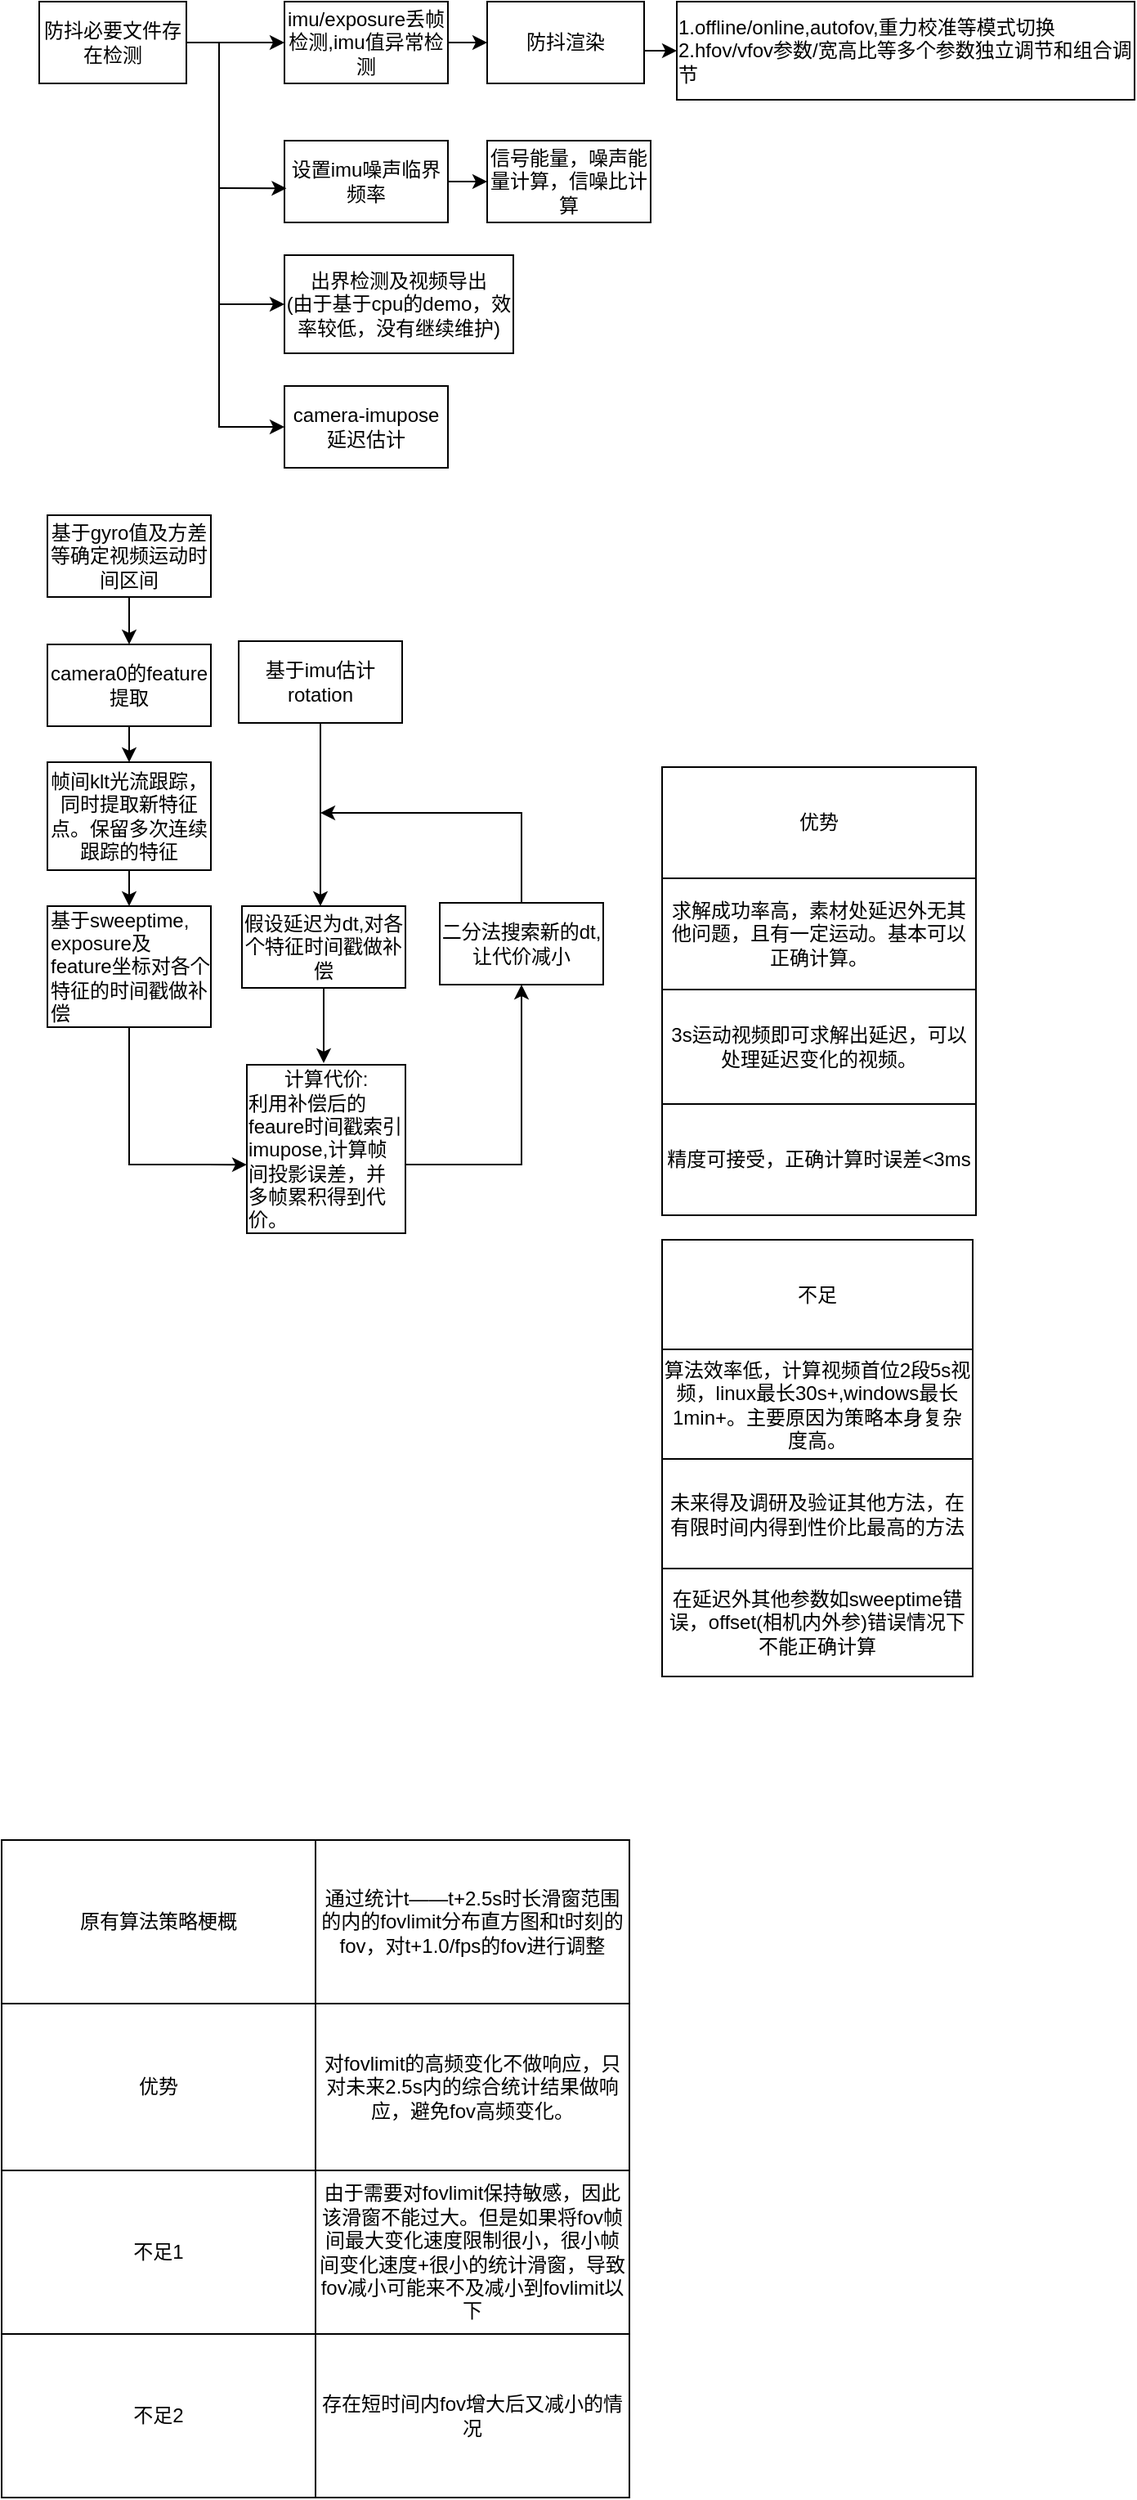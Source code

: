 <mxfile version="16.4.5" type="github">
  <diagram id="7Ata5RO5lJRYupNyB6cd" name="Page-1">
    <mxGraphModel dx="934" dy="547" grid="0" gridSize="10" guides="1" tooltips="1" connect="1" arrows="1" fold="1" page="1" pageScale="1" pageWidth="827" pageHeight="1169" math="0" shadow="0">
      <root>
        <mxCell id="0" />
        <mxCell id="1" parent="0" />
        <mxCell id="CHusvIksEPEJU4cAvi0p-1" value="防抖必要文件存在检测" style="rounded=0;whiteSpace=wrap;html=1;" parent="1" vertex="1">
          <mxGeometry x="50" y="65" width="90" height="50" as="geometry" />
        </mxCell>
        <mxCell id="CHusvIksEPEJU4cAvi0p-2" value="" style="endArrow=classic;html=1;rounded=0;exitX=1;exitY=0.5;exitDx=0;exitDy=0;entryX=0;entryY=0.5;entryDx=0;entryDy=0;" parent="1" source="CHusvIksEPEJU4cAvi0p-1" edge="1" target="CHusvIksEPEJU4cAvi0p-3">
          <mxGeometry width="50" height="50" relative="1" as="geometry">
            <mxPoint x="390" y="430" as="sourcePoint" />
            <mxPoint x="95" y="170" as="targetPoint" />
            <Array as="points" />
          </mxGeometry>
        </mxCell>
        <mxCell id="CHusvIksEPEJU4cAvi0p-3" value="&lt;div&gt;imu/exposure丢帧检测,imu值异常检测&lt;/div&gt;" style="rounded=0;whiteSpace=wrap;html=1;" parent="1" vertex="1">
          <mxGeometry x="200" y="65" width="100" height="50" as="geometry" />
        </mxCell>
        <mxCell id="Qn_3-dmqvA78tIA6TZ19-1" value="&lt;div&gt;防抖渲染&lt;br&gt;&lt;/div&gt;" style="rounded=0;whiteSpace=wrap;html=1;" vertex="1" parent="1">
          <mxGeometry x="324" y="65" width="96" height="50" as="geometry" />
        </mxCell>
        <mxCell id="Qn_3-dmqvA78tIA6TZ19-2" value="" style="endArrow=classic;html=1;rounded=0;entryX=0;entryY=0.5;entryDx=0;entryDy=0;exitX=1;exitY=0.5;exitDx=0;exitDy=0;" edge="1" parent="1" source="CHusvIksEPEJU4cAvi0p-3" target="Qn_3-dmqvA78tIA6TZ19-1">
          <mxGeometry width="50" height="50" relative="1" as="geometry">
            <mxPoint x="95" y="220" as="sourcePoint" />
            <mxPoint x="94.66" y="255.0" as="targetPoint" />
            <Array as="points" />
          </mxGeometry>
        </mxCell>
        <mxCell id="Qn_3-dmqvA78tIA6TZ19-6" value="&lt;div&gt;设置imu噪声临界频率&lt;/div&gt;" style="rounded=0;whiteSpace=wrap;html=1;" vertex="1" parent="1">
          <mxGeometry x="200" y="150" width="100" height="50" as="geometry" />
        </mxCell>
        <mxCell id="Qn_3-dmqvA78tIA6TZ19-7" value="信号能量，噪声能量计算，信噪比计算" style="rounded=0;whiteSpace=wrap;html=1;" vertex="1" parent="1">
          <mxGeometry x="324" y="150" width="100" height="50" as="geometry" />
        </mxCell>
        <mxCell id="Qn_3-dmqvA78tIA6TZ19-8" value="" style="endArrow=classic;html=1;rounded=0;exitX=1;exitY=0.5;exitDx=0;exitDy=0;entryX=0;entryY=0.5;entryDx=0;entryDy=0;" edge="1" parent="1" source="Qn_3-dmqvA78tIA6TZ19-6" target="Qn_3-dmqvA78tIA6TZ19-7">
          <mxGeometry width="50" height="50" relative="1" as="geometry">
            <mxPoint x="360" y="260" as="sourcePoint" />
            <mxPoint x="410" y="210" as="targetPoint" />
          </mxGeometry>
        </mxCell>
        <mxCell id="Qn_3-dmqvA78tIA6TZ19-11" value="&lt;div align=&quot;left&quot;&gt;1.offline/online,autofov,重力校准等模式切换&lt;/div&gt;&lt;div align=&quot;left&quot;&gt;2.hfov/vfov参数/宽高比等多个参数独立调节和组合调节&lt;br&gt;&lt;/div&gt;" style="rounded=0;whiteSpace=wrap;html=1;" vertex="1" parent="1">
          <mxGeometry x="440" y="65" width="280" height="60" as="geometry" />
        </mxCell>
        <mxCell id="Qn_3-dmqvA78tIA6TZ19-12" value="" style="endArrow=classic;html=1;rounded=0;shadow=0;" edge="1" parent="1">
          <mxGeometry width="50" height="50" relative="1" as="geometry">
            <mxPoint x="420" y="95" as="sourcePoint" />
            <mxPoint x="440" y="95" as="targetPoint" />
            <Array as="points" />
          </mxGeometry>
        </mxCell>
        <mxCell id="Qn_3-dmqvA78tIA6TZ19-14" value="" style="endArrow=classic;html=1;rounded=0;entryX=0;entryY=0.5;entryDx=0;entryDy=0;" edge="1" parent="1" target="Qn_3-dmqvA78tIA6TZ19-16">
          <mxGeometry width="50" height="50" relative="1" as="geometry">
            <mxPoint x="160" y="90" as="sourcePoint" />
            <mxPoint x="200" y="240" as="targetPoint" />
            <Array as="points">
              <mxPoint x="160" y="325" />
            </Array>
          </mxGeometry>
        </mxCell>
        <mxCell id="Qn_3-dmqvA78tIA6TZ19-15" value="" style="endArrow=classic;html=1;rounded=0;entryX=0.012;entryY=0.583;entryDx=0;entryDy=0;entryPerimeter=0;" edge="1" parent="1" target="Qn_3-dmqvA78tIA6TZ19-6">
          <mxGeometry width="50" height="50" relative="1" as="geometry">
            <mxPoint x="160" y="179" as="sourcePoint" />
            <mxPoint x="280" y="150" as="targetPoint" />
          </mxGeometry>
        </mxCell>
        <mxCell id="Qn_3-dmqvA78tIA6TZ19-16" value="camera-imupose延迟估计" style="rounded=0;whiteSpace=wrap;html=1;" vertex="1" parent="1">
          <mxGeometry x="200" y="300" width="100" height="50" as="geometry" />
        </mxCell>
        <mxCell id="Qn_3-dmqvA78tIA6TZ19-17" value="&lt;div&gt;出界检测及视频导出&lt;/div&gt;&lt;div&gt;(由于基于cpu的demo，效率较低，没有继续维护)&lt;br&gt;&lt;/div&gt;" style="rounded=0;whiteSpace=wrap;html=1;" vertex="1" parent="1">
          <mxGeometry x="200" y="220" width="140" height="60" as="geometry" />
        </mxCell>
        <mxCell id="Qn_3-dmqvA78tIA6TZ19-18" value="" style="endArrow=classic;html=1;rounded=0;entryX=0;entryY=0.5;entryDx=0;entryDy=0;" edge="1" parent="1" target="Qn_3-dmqvA78tIA6TZ19-17">
          <mxGeometry width="50" height="50" relative="1" as="geometry">
            <mxPoint x="160" y="250" as="sourcePoint" />
            <mxPoint x="380" y="130" as="targetPoint" />
          </mxGeometry>
        </mxCell>
        <mxCell id="Qn_3-dmqvA78tIA6TZ19-19" value="基于imu估计rotation" style="rounded=0;whiteSpace=wrap;html=1;" vertex="1" parent="1">
          <mxGeometry x="172" y="456" width="100" height="50" as="geometry" />
        </mxCell>
        <mxCell id="Qn_3-dmqvA78tIA6TZ19-20" value="camera0的feature提取" style="rounded=0;whiteSpace=wrap;html=1;" vertex="1" parent="1">
          <mxGeometry x="55" y="458" width="100" height="50" as="geometry" />
        </mxCell>
        <mxCell id="Qn_3-dmqvA78tIA6TZ19-21" value="&lt;div align=&quot;center&quot;&gt;帧间klt光流跟踪，同时提取新特征点。保留多次连续跟踪的特征&lt;/div&gt;" style="rounded=0;whiteSpace=wrap;html=1;align=center;" vertex="1" parent="1">
          <mxGeometry x="55" y="530" width="100" height="66" as="geometry" />
        </mxCell>
        <mxCell id="Qn_3-dmqvA78tIA6TZ19-22" value="&lt;div align=&quot;left&quot;&gt;基于sweeptime,&lt;/div&gt;&lt;div align=&quot;left&quot;&gt;exposure及feature坐标对各个特征的时间戳做补偿&lt;br&gt;&lt;/div&gt;" style="rounded=0;whiteSpace=wrap;html=1;align=left;" vertex="1" parent="1">
          <mxGeometry x="55" y="618" width="100" height="74" as="geometry" />
        </mxCell>
        <mxCell id="Qn_3-dmqvA78tIA6TZ19-23" value="假设延迟为dt,对各个特征时间戳做补偿" style="rounded=0;whiteSpace=wrap;html=1;" vertex="1" parent="1">
          <mxGeometry x="174" y="618" width="100" height="50" as="geometry" />
        </mxCell>
        <mxCell id="Qn_3-dmqvA78tIA6TZ19-24" value="&lt;div&gt;计算代价:&lt;/div&gt;&lt;div align=&quot;left&quot;&gt;利用补偿后的feaure时间戳索引imupose,计算帧间投影误差，并多帧累积得到代价。&lt;/div&gt;" style="rounded=0;whiteSpace=wrap;html=1;" vertex="1" parent="1">
          <mxGeometry x="177" y="715" width="97" height="103" as="geometry" />
        </mxCell>
        <mxCell id="Qn_3-dmqvA78tIA6TZ19-25" value="基于gyro值及方差等确定视频运动时间区间" style="rounded=0;whiteSpace=wrap;html=1;" vertex="1" parent="1">
          <mxGeometry x="55" y="379" width="100" height="50" as="geometry" />
        </mxCell>
        <mxCell id="Qn_3-dmqvA78tIA6TZ19-27" value="二分法搜索新的dt,让代价减小" style="rounded=0;whiteSpace=wrap;html=1;" vertex="1" parent="1">
          <mxGeometry x="295" y="616" width="100" height="50" as="geometry" />
        </mxCell>
        <mxCell id="Qn_3-dmqvA78tIA6TZ19-28" value="" style="endArrow=classic;html=1;rounded=0;shadow=0;exitX=0.5;exitY=1;exitDx=0;exitDy=0;entryX=0.5;entryY=0;entryDx=0;entryDy=0;" edge="1" parent="1" source="Qn_3-dmqvA78tIA6TZ19-25" target="Qn_3-dmqvA78tIA6TZ19-20">
          <mxGeometry width="50" height="50" relative="1" as="geometry">
            <mxPoint x="313" y="630" as="sourcePoint" />
            <mxPoint x="363" y="580" as="targetPoint" />
          </mxGeometry>
        </mxCell>
        <mxCell id="Qn_3-dmqvA78tIA6TZ19-29" value="" style="endArrow=classic;html=1;rounded=0;shadow=0;exitX=0.5;exitY=1;exitDx=0;exitDy=0;entryX=0.5;entryY=0;entryDx=0;entryDy=0;" edge="1" parent="1" source="Qn_3-dmqvA78tIA6TZ19-20" target="Qn_3-dmqvA78tIA6TZ19-21">
          <mxGeometry width="50" height="50" relative="1" as="geometry">
            <mxPoint x="313" y="630" as="sourcePoint" />
            <mxPoint x="363" y="580" as="targetPoint" />
          </mxGeometry>
        </mxCell>
        <mxCell id="Qn_3-dmqvA78tIA6TZ19-31" value="" style="endArrow=classic;html=1;rounded=0;shadow=0;exitX=0.5;exitY=1;exitDx=0;exitDy=0;entryX=0.5;entryY=0;entryDx=0;entryDy=0;" edge="1" parent="1" source="Qn_3-dmqvA78tIA6TZ19-21" target="Qn_3-dmqvA78tIA6TZ19-22">
          <mxGeometry width="50" height="50" relative="1" as="geometry">
            <mxPoint x="313" y="630" as="sourcePoint" />
            <mxPoint x="363" y="580" as="targetPoint" />
          </mxGeometry>
        </mxCell>
        <mxCell id="Qn_3-dmqvA78tIA6TZ19-33" value="" style="endArrow=classic;html=1;rounded=0;shadow=0;exitX=0.5;exitY=1;exitDx=0;exitDy=0;entryX=0;entryY=0.593;entryDx=0;entryDy=0;entryPerimeter=0;" edge="1" parent="1" source="Qn_3-dmqvA78tIA6TZ19-22" target="Qn_3-dmqvA78tIA6TZ19-24">
          <mxGeometry width="50" height="50" relative="1" as="geometry">
            <mxPoint x="313" y="630" as="sourcePoint" />
            <mxPoint x="363" y="580" as="targetPoint" />
            <Array as="points">
              <mxPoint x="105" y="776" />
            </Array>
          </mxGeometry>
        </mxCell>
        <mxCell id="Qn_3-dmqvA78tIA6TZ19-34" value="" style="endArrow=classic;html=1;rounded=0;shadow=0;exitX=0.5;exitY=1;exitDx=0;exitDy=0;" edge="1" parent="1" source="Qn_3-dmqvA78tIA6TZ19-19">
          <mxGeometry width="50" height="50" relative="1" as="geometry">
            <mxPoint x="313" y="630" as="sourcePoint" />
            <mxPoint x="222" y="618" as="targetPoint" />
          </mxGeometry>
        </mxCell>
        <mxCell id="Qn_3-dmqvA78tIA6TZ19-35" value="" style="endArrow=classic;html=1;rounded=0;shadow=0;exitX=0.5;exitY=1;exitDx=0;exitDy=0;" edge="1" parent="1" source="Qn_3-dmqvA78tIA6TZ19-23">
          <mxGeometry width="50" height="50" relative="1" as="geometry">
            <mxPoint x="313" y="630" as="sourcePoint" />
            <mxPoint x="224" y="714" as="targetPoint" />
          </mxGeometry>
        </mxCell>
        <mxCell id="Qn_3-dmqvA78tIA6TZ19-36" value="" style="endArrow=classic;html=1;rounded=0;shadow=0;exitX=1;exitY=0.592;exitDx=0;exitDy=0;exitPerimeter=0;entryX=0.5;entryY=1;entryDx=0;entryDy=0;" edge="1" parent="1" source="Qn_3-dmqvA78tIA6TZ19-24" target="Qn_3-dmqvA78tIA6TZ19-27">
          <mxGeometry width="50" height="50" relative="1" as="geometry">
            <mxPoint x="254" y="677" as="sourcePoint" />
            <mxPoint x="304" y="627" as="targetPoint" />
            <Array as="points">
              <mxPoint x="345" y="776" />
            </Array>
          </mxGeometry>
        </mxCell>
        <mxCell id="Qn_3-dmqvA78tIA6TZ19-37" value="" style="endArrow=classic;html=1;rounded=0;shadow=0;exitX=0.5;exitY=0;exitDx=0;exitDy=0;" edge="1" parent="1" source="Qn_3-dmqvA78tIA6TZ19-27">
          <mxGeometry width="50" height="50" relative="1" as="geometry">
            <mxPoint x="254" y="677" as="sourcePoint" />
            <mxPoint x="222" y="561" as="targetPoint" />
            <Array as="points">
              <mxPoint x="345" y="561" />
            </Array>
          </mxGeometry>
        </mxCell>
        <mxCell id="Qn_3-dmqvA78tIA6TZ19-52" value="" style="shape=table;startSize=0;container=1;collapsible=0;childLayout=tableLayout;" vertex="1" parent="1">
          <mxGeometry x="431" y="533" width="192" height="274" as="geometry" />
        </mxCell>
        <mxCell id="Qn_3-dmqvA78tIA6TZ19-53" value="" style="shape=tableRow;horizontal=0;startSize=0;swimlaneHead=0;swimlaneBody=0;top=0;left=0;bottom=0;right=0;collapsible=0;dropTarget=0;fillColor=none;points=[[0,0.5],[1,0.5]];portConstraint=eastwest;" vertex="1" parent="Qn_3-dmqvA78tIA6TZ19-52">
          <mxGeometry width="192" height="68" as="geometry" />
        </mxCell>
        <mxCell id="Qn_3-dmqvA78tIA6TZ19-54" value="优势" style="shape=partialRectangle;html=1;whiteSpace=wrap;connectable=0;overflow=hidden;fillColor=none;top=0;left=0;bottom=0;right=0;pointerEvents=1;" vertex="1" parent="Qn_3-dmqvA78tIA6TZ19-53">
          <mxGeometry width="192" height="68" as="geometry">
            <mxRectangle width="192" height="68" as="alternateBounds" />
          </mxGeometry>
        </mxCell>
        <mxCell id="Qn_3-dmqvA78tIA6TZ19-71" style="shape=tableRow;horizontal=0;startSize=0;swimlaneHead=0;swimlaneBody=0;top=0;left=0;bottom=0;right=0;collapsible=0;dropTarget=0;fillColor=none;points=[[0,0.5],[1,0.5]];portConstraint=eastwest;" vertex="1" parent="Qn_3-dmqvA78tIA6TZ19-52">
          <mxGeometry y="68" width="192" height="68" as="geometry" />
        </mxCell>
        <mxCell id="Qn_3-dmqvA78tIA6TZ19-72" value="求解成功率高，素材处延迟外无其他问题，且有一定运动。基本可以正确计算。" style="shape=partialRectangle;html=1;whiteSpace=wrap;connectable=0;overflow=hidden;fillColor=none;top=0;left=0;bottom=0;right=0;pointerEvents=1;" vertex="1" parent="Qn_3-dmqvA78tIA6TZ19-71">
          <mxGeometry width="192" height="68" as="geometry">
            <mxRectangle width="192" height="68" as="alternateBounds" />
          </mxGeometry>
        </mxCell>
        <mxCell id="Qn_3-dmqvA78tIA6TZ19-56" value="" style="shape=tableRow;horizontal=0;startSize=0;swimlaneHead=0;swimlaneBody=0;top=0;left=0;bottom=0;right=0;collapsible=0;dropTarget=0;fillColor=none;points=[[0,0.5],[1,0.5]];portConstraint=eastwest;" vertex="1" parent="Qn_3-dmqvA78tIA6TZ19-52">
          <mxGeometry y="136" width="192" height="70" as="geometry" />
        </mxCell>
        <mxCell id="Qn_3-dmqvA78tIA6TZ19-57" value="3s运动视频即可求解出延迟，可以处理延迟变化的视频。" style="shape=partialRectangle;html=1;whiteSpace=wrap;connectable=0;overflow=hidden;fillColor=none;top=0;left=0;bottom=0;right=0;pointerEvents=1;" vertex="1" parent="Qn_3-dmqvA78tIA6TZ19-56">
          <mxGeometry width="192" height="70" as="geometry">
            <mxRectangle width="192" height="70" as="alternateBounds" />
          </mxGeometry>
        </mxCell>
        <mxCell id="Qn_3-dmqvA78tIA6TZ19-59" value="" style="shape=tableRow;horizontal=0;startSize=0;swimlaneHead=0;swimlaneBody=0;top=0;left=0;bottom=0;right=0;collapsible=0;dropTarget=0;fillColor=none;points=[[0,0.5],[1,0.5]];portConstraint=eastwest;" vertex="1" parent="Qn_3-dmqvA78tIA6TZ19-52">
          <mxGeometry y="206" width="192" height="68" as="geometry" />
        </mxCell>
        <mxCell id="Qn_3-dmqvA78tIA6TZ19-60" value="精度可接受，正确计算时误差&amp;lt;3ms" style="shape=partialRectangle;html=1;whiteSpace=wrap;connectable=0;overflow=hidden;fillColor=none;top=0;left=0;bottom=0;right=0;pointerEvents=1;" vertex="1" parent="Qn_3-dmqvA78tIA6TZ19-59">
          <mxGeometry width="192" height="68" as="geometry">
            <mxRectangle width="192" height="68" as="alternateBounds" />
          </mxGeometry>
        </mxCell>
        <mxCell id="Qn_3-dmqvA78tIA6TZ19-76" value="" style="shape=table;startSize=0;container=1;collapsible=0;childLayout=tableLayout;" vertex="1" parent="1">
          <mxGeometry x="431" y="822" width="190" height="267" as="geometry" />
        </mxCell>
        <mxCell id="Qn_3-dmqvA78tIA6TZ19-77" value="" style="shape=tableRow;horizontal=0;startSize=0;swimlaneHead=0;swimlaneBody=0;top=0;left=0;bottom=0;right=0;collapsible=0;dropTarget=0;fillColor=none;points=[[0,0.5],[1,0.5]];portConstraint=eastwest;" vertex="1" parent="Qn_3-dmqvA78tIA6TZ19-76">
          <mxGeometry width="190" height="67" as="geometry" />
        </mxCell>
        <mxCell id="Qn_3-dmqvA78tIA6TZ19-78" value="不足" style="shape=partialRectangle;html=1;whiteSpace=wrap;connectable=0;overflow=hidden;fillColor=none;top=0;left=0;bottom=0;right=0;pointerEvents=1;" vertex="1" parent="Qn_3-dmqvA78tIA6TZ19-77">
          <mxGeometry width="190" height="67" as="geometry">
            <mxRectangle width="190" height="67" as="alternateBounds" />
          </mxGeometry>
        </mxCell>
        <mxCell id="Qn_3-dmqvA78tIA6TZ19-79" value="" style="shape=tableRow;horizontal=0;startSize=0;swimlaneHead=0;swimlaneBody=0;top=0;left=0;bottom=0;right=0;collapsible=0;dropTarget=0;fillColor=none;points=[[0,0.5],[1,0.5]];portConstraint=eastwest;" vertex="1" parent="Qn_3-dmqvA78tIA6TZ19-76">
          <mxGeometry y="67" width="190" height="67" as="geometry" />
        </mxCell>
        <mxCell id="Qn_3-dmqvA78tIA6TZ19-80" value="算法效率低，计算视频首位2段5s视频，linux最长30s+,windows最长1min+。主要原因为策略本身复杂度高。" style="shape=partialRectangle;html=1;whiteSpace=wrap;connectable=0;overflow=hidden;fillColor=none;top=0;left=0;bottom=0;right=0;pointerEvents=1;" vertex="1" parent="Qn_3-dmqvA78tIA6TZ19-79">
          <mxGeometry width="190" height="67" as="geometry">
            <mxRectangle width="190" height="67" as="alternateBounds" />
          </mxGeometry>
        </mxCell>
        <mxCell id="Qn_3-dmqvA78tIA6TZ19-81" value="" style="shape=tableRow;horizontal=0;startSize=0;swimlaneHead=0;swimlaneBody=0;top=0;left=0;bottom=0;right=0;collapsible=0;dropTarget=0;fillColor=none;points=[[0,0.5],[1,0.5]];portConstraint=eastwest;" vertex="1" parent="Qn_3-dmqvA78tIA6TZ19-76">
          <mxGeometry y="134" width="190" height="67" as="geometry" />
        </mxCell>
        <mxCell id="Qn_3-dmqvA78tIA6TZ19-82" value="未来得及调研及验证其他方法，在有限时间内得到性价比最高的方法" style="shape=partialRectangle;html=1;whiteSpace=wrap;connectable=0;overflow=hidden;fillColor=none;top=0;left=0;bottom=0;right=0;pointerEvents=1;" vertex="1" parent="Qn_3-dmqvA78tIA6TZ19-81">
          <mxGeometry width="190" height="67" as="geometry">
            <mxRectangle width="190" height="67" as="alternateBounds" />
          </mxGeometry>
        </mxCell>
        <mxCell id="Qn_3-dmqvA78tIA6TZ19-83" value="" style="shape=tableRow;horizontal=0;startSize=0;swimlaneHead=0;swimlaneBody=0;top=0;left=0;bottom=0;right=0;collapsible=0;dropTarget=0;fillColor=none;points=[[0,0.5],[1,0.5]];portConstraint=eastwest;" vertex="1" parent="Qn_3-dmqvA78tIA6TZ19-76">
          <mxGeometry y="201" width="190" height="66" as="geometry" />
        </mxCell>
        <mxCell id="Qn_3-dmqvA78tIA6TZ19-84" value="在延迟外其他参数如sweeptime错误，offset(相机内外参)错误情况下不能正确计算" style="shape=partialRectangle;html=1;whiteSpace=wrap;connectable=0;overflow=hidden;fillColor=none;top=0;left=0;bottom=0;right=0;pointerEvents=1;" vertex="1" parent="Qn_3-dmqvA78tIA6TZ19-83">
          <mxGeometry width="190" height="66" as="geometry">
            <mxRectangle width="190" height="66" as="alternateBounds" />
          </mxGeometry>
        </mxCell>
        <mxCell id="Qn_3-dmqvA78tIA6TZ19-106" value="" style="shape=table;startSize=0;container=1;collapsible=0;childLayout=tableLayout;" vertex="1" parent="1">
          <mxGeometry x="27" y="1189" width="384" height="402" as="geometry" />
        </mxCell>
        <mxCell id="Qn_3-dmqvA78tIA6TZ19-117" style="shape=tableRow;horizontal=0;startSize=0;swimlaneHead=0;swimlaneBody=0;top=0;left=0;bottom=0;right=0;collapsible=0;dropTarget=0;fillColor=none;points=[[0,0.5],[1,0.5]];portConstraint=eastwest;" vertex="1" parent="Qn_3-dmqvA78tIA6TZ19-106">
          <mxGeometry width="384" height="100" as="geometry" />
        </mxCell>
        <mxCell id="Qn_3-dmqvA78tIA6TZ19-118" value="原有算法策略梗概" style="shape=partialRectangle;html=1;whiteSpace=wrap;connectable=0;overflow=hidden;fillColor=none;top=0;left=0;bottom=0;right=0;pointerEvents=1;" vertex="1" parent="Qn_3-dmqvA78tIA6TZ19-117">
          <mxGeometry width="192" height="100" as="geometry">
            <mxRectangle width="192" height="100" as="alternateBounds" />
          </mxGeometry>
        </mxCell>
        <mxCell id="Qn_3-dmqvA78tIA6TZ19-119" value="通过统计t——t+2.5s时长滑窗范围的内的fovlimit分布直方图和t时刻的fov，对t+1.0/fps的fov进行调整" style="shape=partialRectangle;html=1;whiteSpace=wrap;connectable=0;overflow=hidden;fillColor=none;top=0;left=0;bottom=0;right=0;pointerEvents=1;" vertex="1" parent="Qn_3-dmqvA78tIA6TZ19-117">
          <mxGeometry x="192" width="192" height="100" as="geometry">
            <mxRectangle width="192" height="100" as="alternateBounds" />
          </mxGeometry>
        </mxCell>
        <mxCell id="Qn_3-dmqvA78tIA6TZ19-115" style="shape=tableRow;horizontal=0;startSize=0;swimlaneHead=0;swimlaneBody=0;top=0;left=0;bottom=0;right=0;collapsible=0;dropTarget=0;fillColor=none;points=[[0,0.5],[1,0.5]];portConstraint=eastwest;" vertex="1" parent="Qn_3-dmqvA78tIA6TZ19-106">
          <mxGeometry y="100" width="384" height="102" as="geometry" />
        </mxCell>
        <mxCell id="Qn_3-dmqvA78tIA6TZ19-116" value="优势" style="shape=partialRectangle;html=1;whiteSpace=wrap;connectable=0;overflow=hidden;fillColor=none;top=0;left=0;bottom=0;right=0;pointerEvents=1;" vertex="1" parent="Qn_3-dmqvA78tIA6TZ19-115">
          <mxGeometry width="192" height="102" as="geometry">
            <mxRectangle width="192" height="102" as="alternateBounds" />
          </mxGeometry>
        </mxCell>
        <mxCell id="Qn_3-dmqvA78tIA6TZ19-120" value="对fovlimit的高频变化不做响应，只对未来2.5s内的综合统计结果做响应，避免fov高频变化。" style="shape=partialRectangle;html=1;whiteSpace=wrap;connectable=0;overflow=hidden;fillColor=none;top=0;left=0;bottom=0;right=0;pointerEvents=1;" vertex="1" parent="Qn_3-dmqvA78tIA6TZ19-115">
          <mxGeometry x="192" width="192" height="102" as="geometry">
            <mxRectangle width="192" height="102" as="alternateBounds" />
          </mxGeometry>
        </mxCell>
        <mxCell id="Qn_3-dmqvA78tIA6TZ19-107" value="" style="shape=tableRow;horizontal=0;startSize=0;swimlaneHead=0;swimlaneBody=0;top=0;left=0;bottom=0;right=0;collapsible=0;dropTarget=0;fillColor=none;points=[[0,0.5],[1,0.5]];portConstraint=eastwest;" vertex="1" parent="Qn_3-dmqvA78tIA6TZ19-106">
          <mxGeometry y="202" width="384" height="100" as="geometry" />
        </mxCell>
        <mxCell id="Qn_3-dmqvA78tIA6TZ19-108" value="不足1" style="shape=partialRectangle;html=1;whiteSpace=wrap;connectable=0;overflow=hidden;fillColor=none;top=0;left=0;bottom=0;right=0;pointerEvents=1;" vertex="1" parent="Qn_3-dmqvA78tIA6TZ19-107">
          <mxGeometry width="192" height="100" as="geometry">
            <mxRectangle width="192" height="100" as="alternateBounds" />
          </mxGeometry>
        </mxCell>
        <mxCell id="Qn_3-dmqvA78tIA6TZ19-121" value="由于需要对fovlimit保持敏感，因此该滑窗不能过大。但是如果将fov帧间最大变化速度限制很小，很小帧间变化速度+很小的统计滑窗，导致fov减小可能来不及减小到fovlimit以下" style="shape=partialRectangle;html=1;whiteSpace=wrap;connectable=0;overflow=hidden;fillColor=none;top=0;left=0;bottom=0;right=0;pointerEvents=1;" vertex="1" parent="Qn_3-dmqvA78tIA6TZ19-107">
          <mxGeometry x="192" width="192" height="100" as="geometry">
            <mxRectangle width="192" height="100" as="alternateBounds" />
          </mxGeometry>
        </mxCell>
        <mxCell id="Qn_3-dmqvA78tIA6TZ19-131" style="shape=tableRow;horizontal=0;startSize=0;swimlaneHead=0;swimlaneBody=0;top=0;left=0;bottom=0;right=0;collapsible=0;dropTarget=0;fillColor=none;points=[[0,0.5],[1,0.5]];portConstraint=eastwest;" vertex="1" parent="Qn_3-dmqvA78tIA6TZ19-106">
          <mxGeometry y="302" width="384" height="100" as="geometry" />
        </mxCell>
        <mxCell id="Qn_3-dmqvA78tIA6TZ19-132" value="&lt;div&gt;不足2&lt;/div&gt;" style="shape=partialRectangle;html=1;whiteSpace=wrap;connectable=0;overflow=hidden;fillColor=none;top=0;left=0;bottom=0;right=0;pointerEvents=1;" vertex="1" parent="Qn_3-dmqvA78tIA6TZ19-131">
          <mxGeometry width="192" height="100" as="geometry">
            <mxRectangle width="192" height="100" as="alternateBounds" />
          </mxGeometry>
        </mxCell>
        <mxCell id="Qn_3-dmqvA78tIA6TZ19-133" value="存在短时间内fov增大后又减小的情况" style="shape=partialRectangle;html=1;whiteSpace=wrap;connectable=0;overflow=hidden;fillColor=none;top=0;left=0;bottom=0;right=0;pointerEvents=1;" vertex="1" parent="Qn_3-dmqvA78tIA6TZ19-131">
          <mxGeometry x="192" width="192" height="100" as="geometry">
            <mxRectangle width="192" height="100" as="alternateBounds" />
          </mxGeometry>
        </mxCell>
      </root>
    </mxGraphModel>
  </diagram>
</mxfile>
